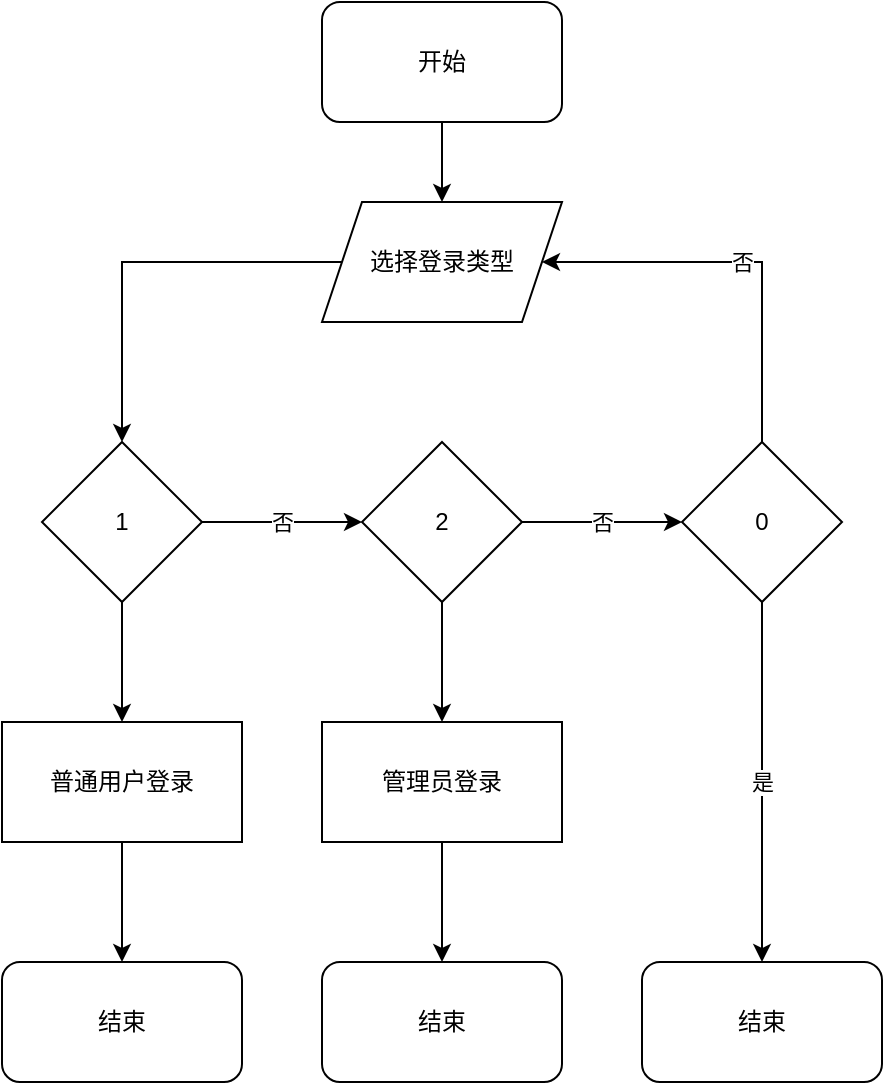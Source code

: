 <mxfile version="21.1.4" type="device">
  <diagram name="第 1 页" id="pbx5kK6gxqWVH00MtzMs">
    <mxGraphModel dx="1743" dy="765" grid="1" gridSize="10" guides="1" tooltips="1" connect="1" arrows="1" fold="1" page="1" pageScale="1" pageWidth="827" pageHeight="1169" math="0" shadow="0">
      <root>
        <mxCell id="0" />
        <mxCell id="1" parent="0" />
        <mxCell id="_kXfG3jh3vT0Z-OCthv3-81" style="edgeStyle=orthogonalEdgeStyle;rounded=0;orthogonalLoop=1;jettySize=auto;html=1;" edge="1" parent="1" source="b5QjZ0FhUWjDHF4bmJcZ-7" target="_kXfG3jh3vT0Z-OCthv3-80">
          <mxGeometry relative="1" as="geometry" />
        </mxCell>
        <mxCell id="b5QjZ0FhUWjDHF4bmJcZ-7" value="开始" style="rounded=1;whiteSpace=wrap;html=1;" parent="1" vertex="1">
          <mxGeometry x="353" y="110" width="120" height="60" as="geometry" />
        </mxCell>
        <mxCell id="_kXfG3jh3vT0Z-OCthv3-83" style="edgeStyle=orthogonalEdgeStyle;rounded=0;orthogonalLoop=1;jettySize=auto;html=1;" edge="1" parent="1" source="_kXfG3jh3vT0Z-OCthv3-80" target="_kXfG3jh3vT0Z-OCthv3-82">
          <mxGeometry relative="1" as="geometry" />
        </mxCell>
        <mxCell id="_kXfG3jh3vT0Z-OCthv3-80" value="选择登录类型" style="shape=parallelogram;perimeter=parallelogramPerimeter;whiteSpace=wrap;html=1;fixedSize=1;" vertex="1" parent="1">
          <mxGeometry x="353" y="210" width="120" height="60" as="geometry" />
        </mxCell>
        <mxCell id="_kXfG3jh3vT0Z-OCthv3-86" style="edgeStyle=orthogonalEdgeStyle;rounded=0;orthogonalLoop=1;jettySize=auto;html=1;" edge="1" parent="1" source="_kXfG3jh3vT0Z-OCthv3-82" target="_kXfG3jh3vT0Z-OCthv3-85">
          <mxGeometry relative="1" as="geometry" />
        </mxCell>
        <mxCell id="_kXfG3jh3vT0Z-OCthv3-91" value="否" style="edgeStyle=orthogonalEdgeStyle;rounded=0;orthogonalLoop=1;jettySize=auto;html=1;" edge="1" parent="1" source="_kXfG3jh3vT0Z-OCthv3-82" target="_kXfG3jh3vT0Z-OCthv3-90">
          <mxGeometry relative="1" as="geometry" />
        </mxCell>
        <mxCell id="_kXfG3jh3vT0Z-OCthv3-82" value="1" style="rhombus;whiteSpace=wrap;html=1;" vertex="1" parent="1">
          <mxGeometry x="213" y="330" width="80" height="80" as="geometry" />
        </mxCell>
        <mxCell id="_kXfG3jh3vT0Z-OCthv3-88" style="edgeStyle=orthogonalEdgeStyle;rounded=0;orthogonalLoop=1;jettySize=auto;html=1;" edge="1" parent="1" source="_kXfG3jh3vT0Z-OCthv3-85" target="_kXfG3jh3vT0Z-OCthv3-87">
          <mxGeometry relative="1" as="geometry" />
        </mxCell>
        <mxCell id="_kXfG3jh3vT0Z-OCthv3-85" value="普通用户登录" style="rounded=0;whiteSpace=wrap;html=1;" vertex="1" parent="1">
          <mxGeometry x="193" y="470" width="120" height="60" as="geometry" />
        </mxCell>
        <mxCell id="_kXfG3jh3vT0Z-OCthv3-87" value="结束" style="rounded=1;whiteSpace=wrap;html=1;" vertex="1" parent="1">
          <mxGeometry x="193" y="590" width="120" height="60" as="geometry" />
        </mxCell>
        <mxCell id="_kXfG3jh3vT0Z-OCthv3-93" style="edgeStyle=orthogonalEdgeStyle;rounded=0;orthogonalLoop=1;jettySize=auto;html=1;" edge="1" parent="1" source="_kXfG3jh3vT0Z-OCthv3-90" target="_kXfG3jh3vT0Z-OCthv3-92">
          <mxGeometry relative="1" as="geometry" />
        </mxCell>
        <mxCell id="_kXfG3jh3vT0Z-OCthv3-97" value="否" style="edgeStyle=orthogonalEdgeStyle;rounded=0;orthogonalLoop=1;jettySize=auto;html=1;" edge="1" parent="1" source="_kXfG3jh3vT0Z-OCthv3-90" target="_kXfG3jh3vT0Z-OCthv3-96">
          <mxGeometry relative="1" as="geometry">
            <Array as="points">
              <mxPoint x="483" y="370" />
              <mxPoint x="483" y="370" />
            </Array>
          </mxGeometry>
        </mxCell>
        <mxCell id="_kXfG3jh3vT0Z-OCthv3-90" value="2" style="rhombus;whiteSpace=wrap;html=1;" vertex="1" parent="1">
          <mxGeometry x="373" y="330" width="80" height="80" as="geometry" />
        </mxCell>
        <mxCell id="_kXfG3jh3vT0Z-OCthv3-95" style="edgeStyle=orthogonalEdgeStyle;rounded=0;orthogonalLoop=1;jettySize=auto;html=1;" edge="1" parent="1" source="_kXfG3jh3vT0Z-OCthv3-92" target="_kXfG3jh3vT0Z-OCthv3-94">
          <mxGeometry relative="1" as="geometry" />
        </mxCell>
        <mxCell id="_kXfG3jh3vT0Z-OCthv3-92" value="管理员登录" style="rounded=0;whiteSpace=wrap;html=1;" vertex="1" parent="1">
          <mxGeometry x="353" y="470" width="120" height="60" as="geometry" />
        </mxCell>
        <mxCell id="_kXfG3jh3vT0Z-OCthv3-94" value="结束" style="rounded=1;whiteSpace=wrap;html=1;" vertex="1" parent="1">
          <mxGeometry x="353" y="590" width="120" height="60" as="geometry" />
        </mxCell>
        <mxCell id="_kXfG3jh3vT0Z-OCthv3-99" value="是" style="edgeStyle=orthogonalEdgeStyle;rounded=0;orthogonalLoop=1;jettySize=auto;html=1;" edge="1" parent="1" source="_kXfG3jh3vT0Z-OCthv3-96" target="_kXfG3jh3vT0Z-OCthv3-98">
          <mxGeometry relative="1" as="geometry" />
        </mxCell>
        <mxCell id="_kXfG3jh3vT0Z-OCthv3-100" value="否" style="edgeStyle=orthogonalEdgeStyle;rounded=0;orthogonalLoop=1;jettySize=auto;html=1;" edge="1" parent="1" source="_kXfG3jh3vT0Z-OCthv3-96" target="_kXfG3jh3vT0Z-OCthv3-80">
          <mxGeometry relative="1" as="geometry">
            <Array as="points">
              <mxPoint x="573" y="240" />
            </Array>
          </mxGeometry>
        </mxCell>
        <mxCell id="_kXfG3jh3vT0Z-OCthv3-96" value="0" style="rhombus;whiteSpace=wrap;html=1;" vertex="1" parent="1">
          <mxGeometry x="533" y="330" width="80" height="80" as="geometry" />
        </mxCell>
        <mxCell id="_kXfG3jh3vT0Z-OCthv3-98" value="结束" style="rounded=1;whiteSpace=wrap;html=1;" vertex="1" parent="1">
          <mxGeometry x="513" y="590" width="120" height="60" as="geometry" />
        </mxCell>
      </root>
    </mxGraphModel>
  </diagram>
</mxfile>
